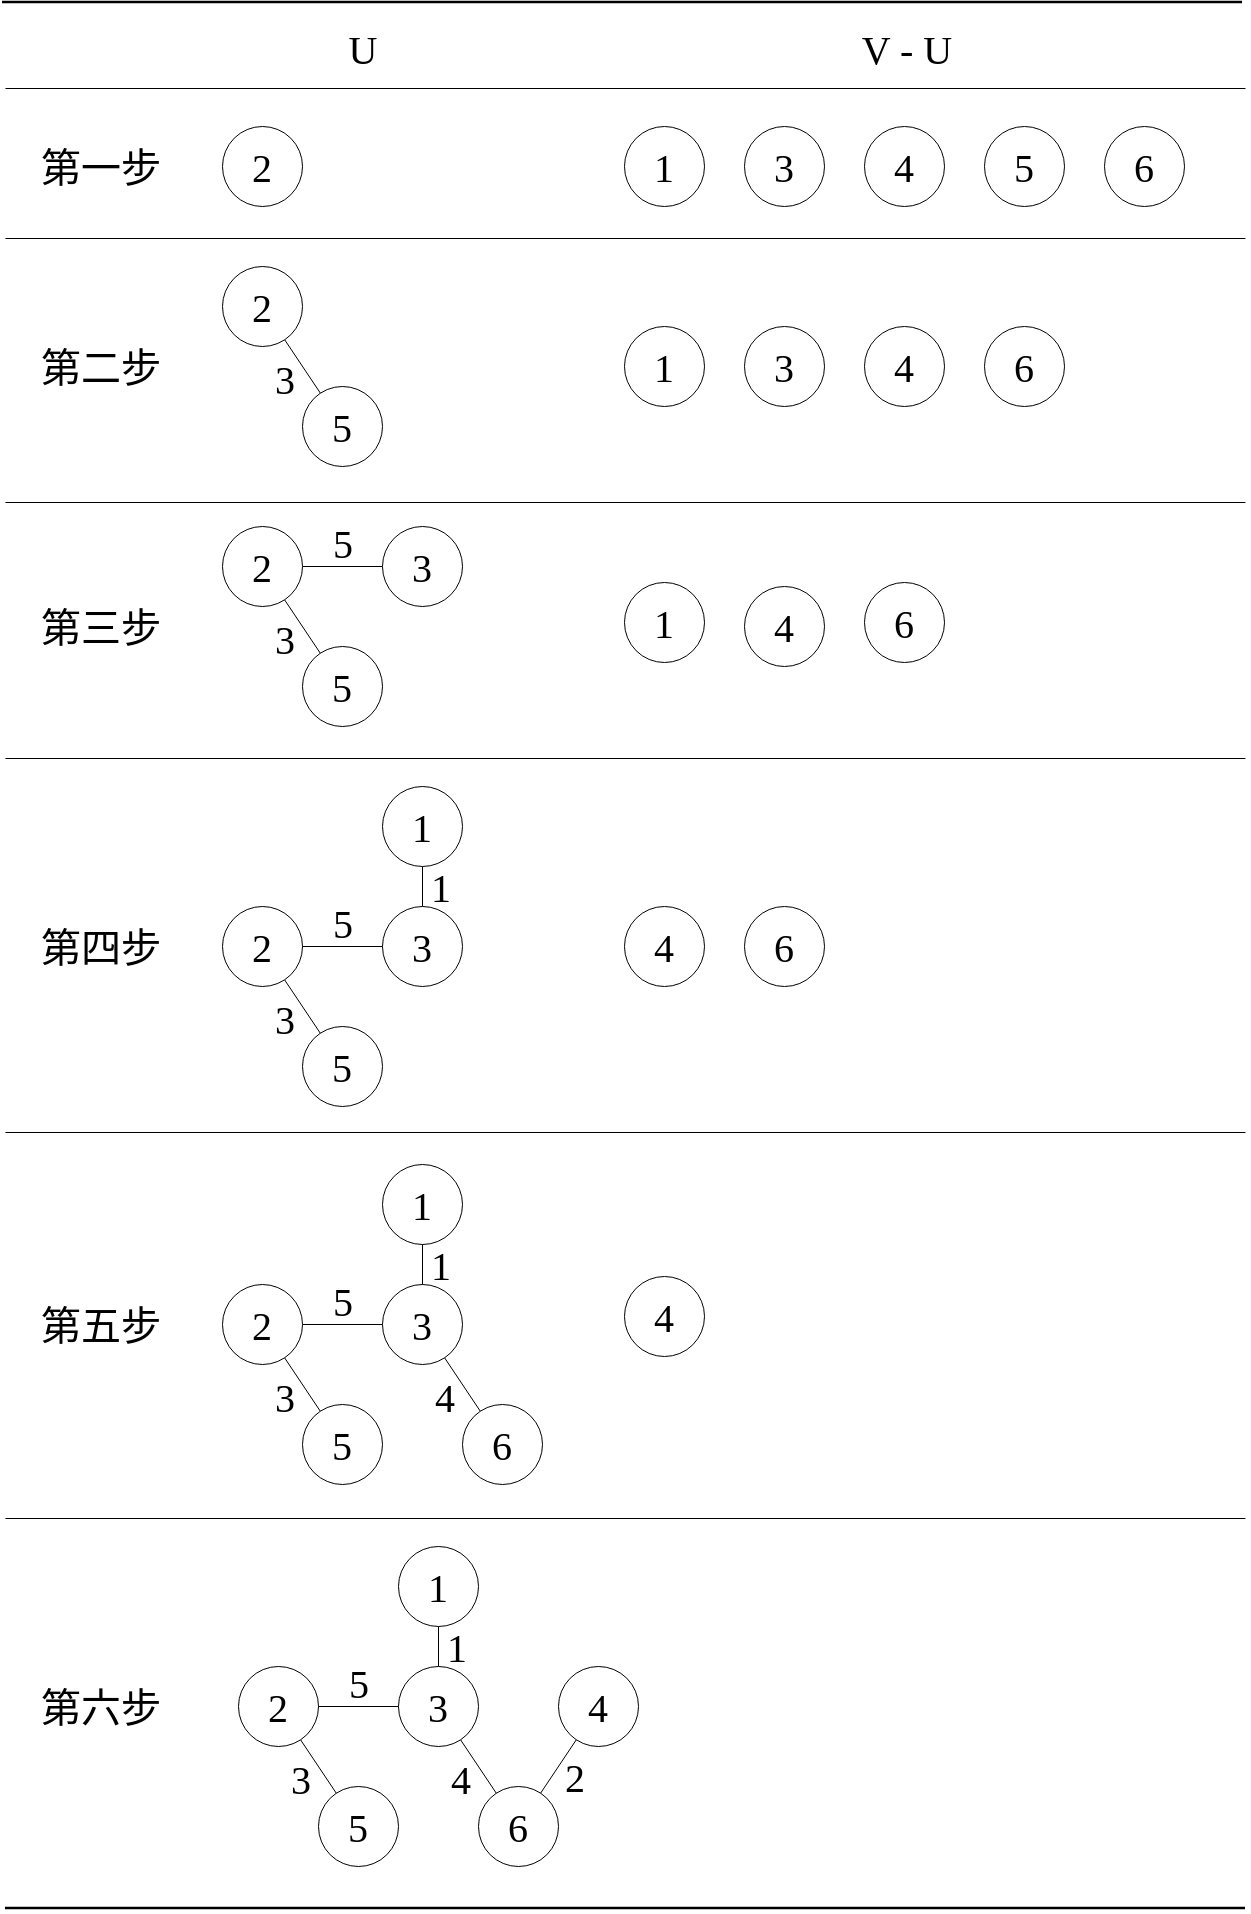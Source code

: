 <mxfile>
    <diagram id="oOX_CIEzBIkY4LbiXj3a" name="第 1 页">
        <mxGraphModel dx="793" dy="516" grid="1" gridSize="10" guides="1" tooltips="1" connect="1" arrows="1" fold="1" page="1" pageScale="1" pageWidth="827" pageHeight="1169" math="0" shadow="0">
            <root>
                <mxCell id="0"/>
                <mxCell id="1" parent="0"/>
                <mxCell id="p_bgguedhAZ9Q3g7NJfH-174" value="" style="group;strokeWidth=0.5;" parent="1" vertex="1" connectable="0">
                    <mxGeometry x="104" y="100" width="595" height="929" as="geometry"/>
                </mxCell>
                <mxCell id="p_bgguedhAZ9Q3g7NJfH-171" value="" style="group;strokeWidth=0.5;" parent="p_bgguedhAZ9Q3g7NJfH-174" vertex="1" connectable="0">
                    <mxGeometry y="59" width="595" height="870" as="geometry"/>
                </mxCell>
                <mxCell id="p_bgguedhAZ9Q3g7NJfH-17" value="&lt;font style=&quot;font-size: 20px;&quot; face=&quot;Times New Roman&quot;&gt;6&lt;/font&gt;" style="ellipse;whiteSpace=wrap;html=1;aspect=fixed;strokeWidth=0.5;" parent="p_bgguedhAZ9Q3g7NJfH-171" vertex="1">
                    <mxGeometry x="477" y="100" width="40" height="40" as="geometry"/>
                </mxCell>
                <mxCell id="p_bgguedhAZ9Q3g7NJfH-15" value="&lt;font style=&quot;font-size: 20px;&quot; face=&quot;Times New Roman&quot;&gt;4&lt;/font&gt;" style="ellipse;whiteSpace=wrap;html=1;aspect=fixed;strokeWidth=0.5;" parent="p_bgguedhAZ9Q3g7NJfH-171" vertex="1">
                    <mxGeometry x="417" y="100" width="40" height="40" as="geometry"/>
                </mxCell>
                <mxCell id="p_bgguedhAZ9Q3g7NJfH-4" value="&lt;font style=&quot;font-size: 20px;&quot; face=&quot;Times New Roman&quot;&gt;2&lt;/font&gt;" style="ellipse;whiteSpace=wrap;html=1;aspect=fixed;strokeWidth=0.5;" parent="p_bgguedhAZ9Q3g7NJfH-171" vertex="1">
                    <mxGeometry x="96" width="40" height="40" as="geometry"/>
                </mxCell>
                <mxCell id="p_bgguedhAZ9Q3g7NJfH-5" value="&lt;font style=&quot;font-size: 20px;&quot; face=&quot;Times New Roman&quot;&gt;3&lt;/font&gt;" style="ellipse;whiteSpace=wrap;html=1;aspect=fixed;strokeWidth=0.5;" parent="p_bgguedhAZ9Q3g7NJfH-171" vertex="1">
                    <mxGeometry x="357" width="40" height="40" as="geometry"/>
                </mxCell>
                <mxCell id="p_bgguedhAZ9Q3g7NJfH-6" value="&lt;font style=&quot;font-size: 20px;&quot; face=&quot;Times New Roman&quot;&gt;4&lt;/font&gt;" style="ellipse;whiteSpace=wrap;html=1;aspect=fixed;strokeWidth=0.5;" parent="p_bgguedhAZ9Q3g7NJfH-171" vertex="1">
                    <mxGeometry x="417" width="40" height="40" as="geometry"/>
                </mxCell>
                <mxCell id="p_bgguedhAZ9Q3g7NJfH-7" value="&lt;font style=&quot;font-size: 20px;&quot; face=&quot;Times New Roman&quot;&gt;5&lt;/font&gt;" style="ellipse;whiteSpace=wrap;html=1;aspect=fixed;strokeWidth=0.5;" parent="p_bgguedhAZ9Q3g7NJfH-171" vertex="1">
                    <mxGeometry x="477" width="40" height="40" as="geometry"/>
                </mxCell>
                <mxCell id="p_bgguedhAZ9Q3g7NJfH-8" value="&lt;font style=&quot;font-size: 20px;&quot; face=&quot;Times New Roman&quot;&gt;6&lt;/font&gt;" style="ellipse;whiteSpace=wrap;html=1;aspect=fixed;strokeWidth=0.5;" parent="p_bgguedhAZ9Q3g7NJfH-171" vertex="1">
                    <mxGeometry x="537" width="40" height="40" as="geometry"/>
                </mxCell>
                <mxCell id="p_bgguedhAZ9Q3g7NJfH-9" value="&lt;font&gt;&lt;span style=&quot;font-size: 20px;&quot;&gt;第一步&lt;/span&gt;&lt;/font&gt;" style="text;html=1;align=center;verticalAlign=middle;resizable=0;points=[];autosize=1;strokeColor=none;fillColor=none;strokeWidth=0.5;fontFamily=SimSun;" parent="p_bgguedhAZ9Q3g7NJfH-171" vertex="1">
                    <mxGeometry x="-5" width="80" height="40" as="geometry"/>
                </mxCell>
                <mxCell id="p_bgguedhAZ9Q3g7NJfH-3" value="&lt;font style=&quot;font-size: 20px;&quot; face=&quot;Times New Roman&quot;&gt;1&lt;/font&gt;" style="ellipse;whiteSpace=wrap;html=1;aspect=fixed;strokeWidth=0.5;" parent="p_bgguedhAZ9Q3g7NJfH-171" vertex="1">
                    <mxGeometry x="297" width="40" height="40" as="geometry"/>
                </mxCell>
                <mxCell id="p_bgguedhAZ9Q3g7NJfH-11" value="&lt;font style=&quot;font-size: 20px;&quot; face=&quot;Times New Roman&quot;&gt;1&lt;/font&gt;" style="ellipse;whiteSpace=wrap;html=1;aspect=fixed;strokeWidth=0.5;" parent="p_bgguedhAZ9Q3g7NJfH-171" vertex="1">
                    <mxGeometry x="297" y="100" width="40" height="40" as="geometry"/>
                </mxCell>
                <mxCell id="p_bgguedhAZ9Q3g7NJfH-12" value="&lt;font style=&quot;font-size: 20px;&quot; face=&quot;Times New Roman&quot;&gt;3&lt;/font&gt;" style="ellipse;whiteSpace=wrap;html=1;aspect=fixed;strokeWidth=0.5;" parent="p_bgguedhAZ9Q3g7NJfH-171" vertex="1">
                    <mxGeometry x="357" y="100" width="40" height="40" as="geometry"/>
                </mxCell>
                <mxCell id="p_bgguedhAZ9Q3g7NJfH-18" value="&lt;font style=&quot;font-size: 20px;&quot;&gt;第二步&lt;/font&gt;" style="text;html=1;align=center;verticalAlign=middle;resizable=0;points=[];autosize=1;strokeColor=none;fillColor=none;strokeWidth=0.5;fontFamily=SimSun;" parent="p_bgguedhAZ9Q3g7NJfH-171" vertex="1">
                    <mxGeometry x="-5" y="100" width="80" height="40" as="geometry"/>
                </mxCell>
                <mxCell id="p_bgguedhAZ9Q3g7NJfH-89" value="&lt;font style=&quot;font-size: 20px;&quot; face=&quot;Times New Roman&quot;&gt;2&lt;/font&gt;" style="ellipse;whiteSpace=wrap;html=1;aspect=fixed;strokeWidth=0.5;" parent="p_bgguedhAZ9Q3g7NJfH-171" vertex="1">
                    <mxGeometry x="96" y="70" width="40" height="40" as="geometry"/>
                </mxCell>
                <mxCell id="p_bgguedhAZ9Q3g7NJfH-90" value="&lt;font style=&quot;font-size: 20px;&quot; face=&quot;Times New Roman&quot;&gt;5&lt;/font&gt;" style="ellipse;whiteSpace=wrap;html=1;aspect=fixed;strokeWidth=0.5;" parent="p_bgguedhAZ9Q3g7NJfH-171" vertex="1">
                    <mxGeometry x="136" y="130" width="40" height="40" as="geometry"/>
                </mxCell>
                <mxCell id="p_bgguedhAZ9Q3g7NJfH-91" value="&lt;font style=&quot;font-size: 20px;&quot; face=&quot;Times New Roman&quot;&gt;3&lt;/font&gt;" style="text;html=1;align=center;verticalAlign=middle;resizable=0;points=[];autosize=1;strokeColor=none;fillColor=none;strokeWidth=0.5;" parent="p_bgguedhAZ9Q3g7NJfH-171" vertex="1">
                    <mxGeometry x="112" y="106" width="30" height="40" as="geometry"/>
                </mxCell>
                <mxCell id="p_bgguedhAZ9Q3g7NJfH-92" value="" style="endArrow=none;html=1;rounded=0;strokeWidth=0.5;" parent="p_bgguedhAZ9Q3g7NJfH-171" source="p_bgguedhAZ9Q3g7NJfH-90" target="p_bgguedhAZ9Q3g7NJfH-89" edge="1">
                    <mxGeometry width="50" height="50" relative="1" as="geometry">
                        <mxPoint x="16" y="30" as="sourcePoint"/>
                        <mxPoint x="66" y="-20" as="targetPoint"/>
                    </mxGeometry>
                </mxCell>
                <mxCell id="p_bgguedhAZ9Q3g7NJfH-28" value="&lt;font&gt;&lt;span style=&quot;font-size: 20px;&quot;&gt;第三步&lt;/span&gt;&lt;/font&gt;" style="text;html=1;align=center;verticalAlign=middle;resizable=0;points=[];autosize=1;strokeColor=none;fillColor=none;strokeWidth=0.5;fontFamily=SimSun;" parent="p_bgguedhAZ9Q3g7NJfH-171" vertex="1">
                    <mxGeometry x="-5" y="230" width="80" height="40" as="geometry"/>
                </mxCell>
                <mxCell id="p_bgguedhAZ9Q3g7NJfH-94" value="&lt;font style=&quot;font-size: 20px;&quot; face=&quot;Times New Roman&quot;&gt;1&lt;/font&gt;" style="ellipse;whiteSpace=wrap;html=1;aspect=fixed;strokeWidth=0.5;" parent="p_bgguedhAZ9Q3g7NJfH-171" vertex="1">
                    <mxGeometry x="297" y="228" width="40" height="40" as="geometry"/>
                </mxCell>
                <mxCell id="p_bgguedhAZ9Q3g7NJfH-95" value="&lt;font style=&quot;font-size: 20px;&quot; face=&quot;Times New Roman&quot;&gt;4&lt;/font&gt;" style="ellipse;whiteSpace=wrap;html=1;aspect=fixed;strokeWidth=0.5;" parent="p_bgguedhAZ9Q3g7NJfH-171" vertex="1">
                    <mxGeometry x="357" y="230" width="40" height="40" as="geometry"/>
                </mxCell>
                <mxCell id="p_bgguedhAZ9Q3g7NJfH-96" value="&lt;font style=&quot;font-size: 20px;&quot; face=&quot;Times New Roman&quot;&gt;6&lt;/font&gt;" style="ellipse;whiteSpace=wrap;html=1;aspect=fixed;strokeWidth=0.5;" parent="p_bgguedhAZ9Q3g7NJfH-171" vertex="1">
                    <mxGeometry x="417" y="228" width="40" height="40" as="geometry"/>
                </mxCell>
                <mxCell id="p_bgguedhAZ9Q3g7NJfH-105" value="&lt;font style=&quot;font-size: 20px;&quot; face=&quot;Times New Roman&quot;&gt;3&lt;/font&gt;" style="ellipse;whiteSpace=wrap;html=1;aspect=fixed;strokeWidth=0.5;" parent="p_bgguedhAZ9Q3g7NJfH-171" vertex="1">
                    <mxGeometry x="176" y="200" width="40" height="40" as="geometry"/>
                </mxCell>
                <mxCell id="p_bgguedhAZ9Q3g7NJfH-109" value="&lt;font style=&quot;font-size: 20px;&quot; face=&quot;Times New Roman&quot;&gt;2&lt;/font&gt;" style="ellipse;whiteSpace=wrap;html=1;aspect=fixed;strokeWidth=0.5;" parent="p_bgguedhAZ9Q3g7NJfH-171" vertex="1">
                    <mxGeometry x="96" y="200" width="40" height="40" as="geometry"/>
                </mxCell>
                <mxCell id="p_bgguedhAZ9Q3g7NJfH-110" value="&lt;font style=&quot;font-size: 20px;&quot; face=&quot;Times New Roman&quot;&gt;5&lt;/font&gt;" style="ellipse;whiteSpace=wrap;html=1;aspect=fixed;strokeWidth=0.5;" parent="p_bgguedhAZ9Q3g7NJfH-171" vertex="1">
                    <mxGeometry x="136" y="260" width="40" height="40" as="geometry"/>
                </mxCell>
                <mxCell id="p_bgguedhAZ9Q3g7NJfH-111" value="" style="endArrow=none;html=1;rounded=0;fontFamily=Helvetica;fontSize=12;fontColor=default;strokeWidth=0.5;" parent="p_bgguedhAZ9Q3g7NJfH-171" source="p_bgguedhAZ9Q3g7NJfH-109" target="p_bgguedhAZ9Q3g7NJfH-110" edge="1">
                    <mxGeometry width="50" height="50" relative="1" as="geometry">
                        <mxPoint x="206" y="200" as="sourcePoint"/>
                        <mxPoint x="256" y="150" as="targetPoint"/>
                    </mxGeometry>
                </mxCell>
                <mxCell id="p_bgguedhAZ9Q3g7NJfH-112" value="&lt;font style=&quot;font-size: 20px;&quot; face=&quot;Times New Roman&quot;&gt;3&lt;/font&gt;" style="text;html=1;align=center;verticalAlign=middle;resizable=0;points=[];autosize=1;strokeColor=none;fillColor=none;strokeWidth=0.5;" parent="p_bgguedhAZ9Q3g7NJfH-171" vertex="1">
                    <mxGeometry x="112" y="236" width="30" height="40" as="geometry"/>
                </mxCell>
                <mxCell id="p_bgguedhAZ9Q3g7NJfH-113" value="" style="endArrow=none;html=1;rounded=0;fontFamily=Helvetica;fontSize=12;fontColor=default;strokeWidth=0.5;" parent="p_bgguedhAZ9Q3g7NJfH-171" source="p_bgguedhAZ9Q3g7NJfH-109" target="p_bgguedhAZ9Q3g7NJfH-105" edge="1">
                    <mxGeometry width="50" height="50" relative="1" as="geometry">
                        <mxPoint x="86" y="200" as="sourcePoint"/>
                        <mxPoint x="136" y="150" as="targetPoint"/>
                    </mxGeometry>
                </mxCell>
                <mxCell id="p_bgguedhAZ9Q3g7NJfH-114" value="&lt;font style=&quot;font-size: 20px;&quot; face=&quot;Times New Roman&quot;&gt;5&lt;/font&gt;" style="text;html=1;align=center;verticalAlign=middle;resizable=0;points=[];autosize=1;strokeColor=none;fillColor=none;strokeWidth=0.5;" parent="p_bgguedhAZ9Q3g7NJfH-171" vertex="1">
                    <mxGeometry x="141" y="188" width="30" height="40" as="geometry"/>
                </mxCell>
                <mxCell id="p_bgguedhAZ9Q3g7NJfH-40" value="&lt;font style=&quot;font-size: 20px;&quot;&gt;第四步&lt;/font&gt;" style="text;html=1;align=center;verticalAlign=middle;resizable=0;points=[];autosize=1;strokeColor=none;fillColor=none;strokeWidth=0.5;fontFamily=SimSun;" parent="p_bgguedhAZ9Q3g7NJfH-171" vertex="1">
                    <mxGeometry x="-5" y="390" width="80" height="40" as="geometry"/>
                </mxCell>
                <mxCell id="p_bgguedhAZ9Q3g7NJfH-115" value="&lt;font style=&quot;font-size: 20px;&quot; face=&quot;Times New Roman&quot;&gt;4&lt;/font&gt;" style="ellipse;whiteSpace=wrap;html=1;aspect=fixed;strokeWidth=0.5;" parent="p_bgguedhAZ9Q3g7NJfH-171" vertex="1">
                    <mxGeometry x="297" y="390" width="40" height="40" as="geometry"/>
                </mxCell>
                <mxCell id="p_bgguedhAZ9Q3g7NJfH-116" value="&lt;font style=&quot;font-size: 20px;&quot; face=&quot;Times New Roman&quot;&gt;6&lt;/font&gt;" style="ellipse;whiteSpace=wrap;html=1;aspect=fixed;strokeWidth=0.5;" parent="p_bgguedhAZ9Q3g7NJfH-171" vertex="1">
                    <mxGeometry x="357" y="390" width="40" height="40" as="geometry"/>
                </mxCell>
                <mxCell id="p_bgguedhAZ9Q3g7NJfH-117" value="&lt;font style=&quot;font-size: 20px;&quot; face=&quot;Times New Roman&quot;&gt;1&lt;/font&gt;" style="ellipse;whiteSpace=wrap;html=1;aspect=fixed;strokeWidth=0.5;" parent="p_bgguedhAZ9Q3g7NJfH-171" vertex="1">
                    <mxGeometry x="176" y="330" width="40" height="40" as="geometry"/>
                </mxCell>
                <mxCell id="p_bgguedhAZ9Q3g7NJfH-118" value="&lt;font style=&quot;font-size: 20px;&quot; face=&quot;Times New Roman&quot;&gt;3&lt;/font&gt;" style="ellipse;whiteSpace=wrap;html=1;aspect=fixed;strokeWidth=0.5;" parent="p_bgguedhAZ9Q3g7NJfH-171" vertex="1">
                    <mxGeometry x="176" y="390" width="40" height="40" as="geometry"/>
                </mxCell>
                <mxCell id="p_bgguedhAZ9Q3g7NJfH-119" value="" style="endArrow=none;html=1;rounded=0;strokeWidth=0.5;" parent="p_bgguedhAZ9Q3g7NJfH-171" source="p_bgguedhAZ9Q3g7NJfH-118" target="p_bgguedhAZ9Q3g7NJfH-117" edge="1">
                    <mxGeometry width="50" height="50" relative="1" as="geometry">
                        <mxPoint x="376" y="440" as="sourcePoint"/>
                        <mxPoint x="426" y="390" as="targetPoint"/>
                    </mxGeometry>
                </mxCell>
                <mxCell id="p_bgguedhAZ9Q3g7NJfH-122" value="&lt;font style=&quot;font-size: 20px;&quot; face=&quot;Times New Roman&quot;&gt;1&lt;/font&gt;" style="text;html=1;align=center;verticalAlign=middle;resizable=0;points=[];autosize=1;strokeColor=none;fillColor=none;strokeWidth=0.5;" parent="p_bgguedhAZ9Q3g7NJfH-171" vertex="1">
                    <mxGeometry x="190" y="360" width="30" height="40" as="geometry"/>
                </mxCell>
                <mxCell id="p_bgguedhAZ9Q3g7NJfH-127" value="&lt;font style=&quot;font-size: 20px;&quot; face=&quot;Times New Roman&quot;&gt;2&lt;/font&gt;" style="ellipse;whiteSpace=wrap;html=1;aspect=fixed;strokeWidth=0.5;" parent="p_bgguedhAZ9Q3g7NJfH-171" vertex="1">
                    <mxGeometry x="96" y="390" width="40" height="40" as="geometry"/>
                </mxCell>
                <mxCell id="p_bgguedhAZ9Q3g7NJfH-128" value="&lt;font style=&quot;font-size: 20px;&quot; face=&quot;Times New Roman&quot;&gt;5&lt;/font&gt;" style="ellipse;whiteSpace=wrap;html=1;aspect=fixed;strokeWidth=0.5;" parent="p_bgguedhAZ9Q3g7NJfH-171" vertex="1">
                    <mxGeometry x="136" y="450" width="40" height="40" as="geometry"/>
                </mxCell>
                <mxCell id="p_bgguedhAZ9Q3g7NJfH-129" value="" style="endArrow=none;html=1;rounded=0;fontFamily=Helvetica;fontSize=12;fontColor=default;strokeWidth=0.5;" parent="p_bgguedhAZ9Q3g7NJfH-171" source="p_bgguedhAZ9Q3g7NJfH-127" target="p_bgguedhAZ9Q3g7NJfH-128" edge="1">
                    <mxGeometry width="50" height="50" relative="1" as="geometry">
                        <mxPoint x="206" y="390" as="sourcePoint"/>
                        <mxPoint x="256" y="340" as="targetPoint"/>
                    </mxGeometry>
                </mxCell>
                <mxCell id="p_bgguedhAZ9Q3g7NJfH-130" value="&lt;font style=&quot;font-size: 20px;&quot; face=&quot;Times New Roman&quot;&gt;3&lt;/font&gt;" style="text;html=1;align=center;verticalAlign=middle;resizable=0;points=[];autosize=1;strokeColor=none;fillColor=none;strokeWidth=0.5;" parent="p_bgguedhAZ9Q3g7NJfH-171" vertex="1">
                    <mxGeometry x="112" y="426" width="30" height="40" as="geometry"/>
                </mxCell>
                <mxCell id="p_bgguedhAZ9Q3g7NJfH-131" value="" style="endArrow=none;html=1;rounded=0;fontFamily=Helvetica;fontSize=12;fontColor=default;strokeWidth=0.5;" parent="p_bgguedhAZ9Q3g7NJfH-171" source="p_bgguedhAZ9Q3g7NJfH-127" target="p_bgguedhAZ9Q3g7NJfH-118" edge="1">
                    <mxGeometry width="50" height="50" relative="1" as="geometry">
                        <mxPoint x="86" y="390" as="sourcePoint"/>
                        <mxPoint x="136" y="340" as="targetPoint"/>
                    </mxGeometry>
                </mxCell>
                <mxCell id="p_bgguedhAZ9Q3g7NJfH-132" value="&lt;font style=&quot;font-size: 20px;&quot; face=&quot;Times New Roman&quot;&gt;5&lt;/font&gt;" style="text;html=1;align=center;verticalAlign=middle;resizable=0;points=[];autosize=1;strokeColor=none;fillColor=none;strokeWidth=0.5;" parent="p_bgguedhAZ9Q3g7NJfH-171" vertex="1">
                    <mxGeometry x="141" y="378" width="30" height="40" as="geometry"/>
                </mxCell>
                <mxCell id="p_bgguedhAZ9Q3g7NJfH-52" value="&lt;font style=&quot;font-size: 20px;&quot;&gt;第五步&lt;/font&gt;" style="text;html=1;align=center;verticalAlign=middle;resizable=0;points=[];autosize=1;strokeColor=none;fillColor=none;strokeWidth=0.5;fontFamily=SimSun;" parent="p_bgguedhAZ9Q3g7NJfH-171" vertex="1">
                    <mxGeometry x="-5" y="579" width="80" height="40" as="geometry"/>
                </mxCell>
                <mxCell id="p_bgguedhAZ9Q3g7NJfH-133" value="&lt;font style=&quot;font-size: 20px;&quot; face=&quot;Times New Roman&quot;&gt;4&lt;/font&gt;" style="ellipse;whiteSpace=wrap;html=1;aspect=fixed;strokeWidth=0.5;" parent="p_bgguedhAZ9Q3g7NJfH-171" vertex="1">
                    <mxGeometry x="297" y="575" width="40" height="40" as="geometry"/>
                </mxCell>
                <mxCell id="p_bgguedhAZ9Q3g7NJfH-152" value="&lt;font style=&quot;font-size: 20px;&quot; face=&quot;Times New Roman&quot;&gt;1&lt;/font&gt;" style="ellipse;whiteSpace=wrap;html=1;aspect=fixed;strokeWidth=0.5;" parent="p_bgguedhAZ9Q3g7NJfH-171" vertex="1">
                    <mxGeometry x="176" y="519" width="40" height="40" as="geometry"/>
                </mxCell>
                <mxCell id="p_bgguedhAZ9Q3g7NJfH-153" value="&lt;font style=&quot;font-size: 20px;&quot; face=&quot;Times New Roman&quot;&gt;3&lt;/font&gt;" style="ellipse;whiteSpace=wrap;html=1;aspect=fixed;strokeWidth=0.5;" parent="p_bgguedhAZ9Q3g7NJfH-171" vertex="1">
                    <mxGeometry x="176" y="579" width="40" height="40" as="geometry"/>
                </mxCell>
                <mxCell id="p_bgguedhAZ9Q3g7NJfH-154" value="" style="endArrow=none;html=1;rounded=0;strokeWidth=0.5;" parent="p_bgguedhAZ9Q3g7NJfH-171" source="p_bgguedhAZ9Q3g7NJfH-153" target="p_bgguedhAZ9Q3g7NJfH-152" edge="1">
                    <mxGeometry width="50" height="50" relative="1" as="geometry">
                        <mxPoint x="376" y="629" as="sourcePoint"/>
                        <mxPoint x="426" y="579" as="targetPoint"/>
                    </mxGeometry>
                </mxCell>
                <mxCell id="p_bgguedhAZ9Q3g7NJfH-156" value="&lt;font style=&quot;font-size: 20px;&quot; face=&quot;Times New Roman&quot;&gt;6&lt;/font&gt;" style="ellipse;whiteSpace=wrap;html=1;aspect=fixed;strokeWidth=0.5;" parent="p_bgguedhAZ9Q3g7NJfH-171" vertex="1">
                    <mxGeometry x="216" y="639" width="40" height="40" as="geometry"/>
                </mxCell>
                <mxCell id="p_bgguedhAZ9Q3g7NJfH-157" value="&lt;font style=&quot;font-size: 20px;&quot; face=&quot;Times New Roman&quot;&gt;1&lt;/font&gt;" style="text;html=1;align=center;verticalAlign=middle;resizable=0;points=[];autosize=1;strokeColor=none;fillColor=none;strokeWidth=0.5;" parent="p_bgguedhAZ9Q3g7NJfH-171" vertex="1">
                    <mxGeometry x="190" y="549" width="30" height="40" as="geometry"/>
                </mxCell>
                <mxCell id="p_bgguedhAZ9Q3g7NJfH-160" value="" style="endArrow=none;html=1;rounded=0;fontFamily=Helvetica;fontSize=12;fontColor=default;strokeWidth=0.5;" parent="p_bgguedhAZ9Q3g7NJfH-171" source="p_bgguedhAZ9Q3g7NJfH-153" target="p_bgguedhAZ9Q3g7NJfH-156" edge="1">
                    <mxGeometry width="50" height="50" relative="1" as="geometry">
                        <mxPoint x="366" y="589" as="sourcePoint"/>
                        <mxPoint x="416" y="539" as="targetPoint"/>
                    </mxGeometry>
                </mxCell>
                <mxCell id="p_bgguedhAZ9Q3g7NJfH-161" value="&lt;font style=&quot;font-size: 20px;&quot; face=&quot;Times New Roman&quot;&gt;4&lt;/font&gt;" style="text;html=1;align=center;verticalAlign=middle;resizable=0;points=[];autosize=1;strokeColor=none;fillColor=none;strokeWidth=0.5;" parent="p_bgguedhAZ9Q3g7NJfH-171" vertex="1">
                    <mxGeometry x="192" y="615" width="30" height="40" as="geometry"/>
                </mxCell>
                <mxCell id="p_bgguedhAZ9Q3g7NJfH-162" value="&lt;font style=&quot;font-size: 20px;&quot; face=&quot;Times New Roman&quot;&gt;2&lt;/font&gt;" style="ellipse;whiteSpace=wrap;html=1;aspect=fixed;strokeWidth=0.5;" parent="p_bgguedhAZ9Q3g7NJfH-171" vertex="1">
                    <mxGeometry x="96" y="579" width="40" height="40" as="geometry"/>
                </mxCell>
                <mxCell id="p_bgguedhAZ9Q3g7NJfH-163" value="&lt;font style=&quot;font-size: 20px;&quot; face=&quot;Times New Roman&quot;&gt;5&lt;/font&gt;" style="ellipse;whiteSpace=wrap;html=1;aspect=fixed;strokeWidth=0.5;" parent="p_bgguedhAZ9Q3g7NJfH-171" vertex="1">
                    <mxGeometry x="136" y="639" width="40" height="40" as="geometry"/>
                </mxCell>
                <mxCell id="p_bgguedhAZ9Q3g7NJfH-164" value="" style="endArrow=none;html=1;rounded=0;fontFamily=Helvetica;fontSize=12;fontColor=default;strokeWidth=0.5;" parent="p_bgguedhAZ9Q3g7NJfH-171" source="p_bgguedhAZ9Q3g7NJfH-162" target="p_bgguedhAZ9Q3g7NJfH-163" edge="1">
                    <mxGeometry width="50" height="50" relative="1" as="geometry">
                        <mxPoint x="206" y="579" as="sourcePoint"/>
                        <mxPoint x="256" y="529" as="targetPoint"/>
                    </mxGeometry>
                </mxCell>
                <mxCell id="p_bgguedhAZ9Q3g7NJfH-165" value="&lt;font style=&quot;font-size: 20px;&quot; face=&quot;Times New Roman&quot;&gt;3&lt;/font&gt;" style="text;html=1;align=center;verticalAlign=middle;resizable=0;points=[];autosize=1;strokeColor=none;fillColor=none;strokeWidth=0.5;" parent="p_bgguedhAZ9Q3g7NJfH-171" vertex="1">
                    <mxGeometry x="112" y="615" width="30" height="40" as="geometry"/>
                </mxCell>
                <mxCell id="p_bgguedhAZ9Q3g7NJfH-166" value="" style="endArrow=none;html=1;rounded=0;fontFamily=Helvetica;fontSize=12;fontColor=default;strokeWidth=0.5;" parent="p_bgguedhAZ9Q3g7NJfH-171" source="p_bgguedhAZ9Q3g7NJfH-162" target="p_bgguedhAZ9Q3g7NJfH-153" edge="1">
                    <mxGeometry width="50" height="50" relative="1" as="geometry">
                        <mxPoint x="86" y="579" as="sourcePoint"/>
                        <mxPoint x="136" y="529" as="targetPoint"/>
                    </mxGeometry>
                </mxCell>
                <mxCell id="p_bgguedhAZ9Q3g7NJfH-167" value="&lt;font style=&quot;font-size: 20px;&quot; face=&quot;Times New Roman&quot;&gt;5&lt;/font&gt;" style="text;html=1;align=center;verticalAlign=middle;resizable=0;points=[];autosize=1;strokeColor=none;fillColor=none;strokeWidth=0.5;" parent="p_bgguedhAZ9Q3g7NJfH-171" vertex="1">
                    <mxGeometry x="141" y="567" width="30" height="40" as="geometry"/>
                </mxCell>
                <mxCell id="p_bgguedhAZ9Q3g7NJfH-63" value="&lt;font style=&quot;font-size: 20px;&quot; face=&quot;Times New Roman&quot;&gt;1&lt;/font&gt;" style="ellipse;whiteSpace=wrap;html=1;aspect=fixed;strokeWidth=0.5;" parent="p_bgguedhAZ9Q3g7NJfH-171" vertex="1">
                    <mxGeometry x="184" y="710" width="40" height="40" as="geometry"/>
                </mxCell>
                <mxCell id="p_bgguedhAZ9Q3g7NJfH-64" value="&lt;font style=&quot;font-size: 20px;&quot; face=&quot;Times New Roman&quot;&gt;3&lt;/font&gt;" style="ellipse;whiteSpace=wrap;html=1;aspect=fixed;strokeWidth=0.5;" parent="p_bgguedhAZ9Q3g7NJfH-171" vertex="1">
                    <mxGeometry x="184" y="770" width="40" height="40" as="geometry"/>
                </mxCell>
                <mxCell id="p_bgguedhAZ9Q3g7NJfH-65" value="" style="endArrow=none;html=1;rounded=0;strokeWidth=0.5;" parent="p_bgguedhAZ9Q3g7NJfH-171" source="p_bgguedhAZ9Q3g7NJfH-64" target="p_bgguedhAZ9Q3g7NJfH-63" edge="1">
                    <mxGeometry width="50" height="50" relative="1" as="geometry">
                        <mxPoint x="384" y="820" as="sourcePoint"/>
                        <mxPoint x="434" y="770" as="targetPoint"/>
                    </mxGeometry>
                </mxCell>
                <mxCell id="p_bgguedhAZ9Q3g7NJfH-66" value="&lt;font style=&quot;font-size: 20px;&quot; face=&quot;Times New Roman&quot;&gt;4&lt;/font&gt;" style="ellipse;whiteSpace=wrap;html=1;aspect=fixed;strokeWidth=0.5;" parent="p_bgguedhAZ9Q3g7NJfH-171" vertex="1">
                    <mxGeometry x="264" y="770" width="40" height="40" as="geometry"/>
                </mxCell>
                <mxCell id="p_bgguedhAZ9Q3g7NJfH-67" value="&lt;font style=&quot;font-size: 20px;&quot; face=&quot;Times New Roman&quot;&gt;6&lt;/font&gt;" style="ellipse;whiteSpace=wrap;html=1;aspect=fixed;strokeWidth=0.5;" parent="p_bgguedhAZ9Q3g7NJfH-171" vertex="1">
                    <mxGeometry x="224" y="830" width="40" height="40" as="geometry"/>
                </mxCell>
                <mxCell id="p_bgguedhAZ9Q3g7NJfH-68" value="&lt;font style=&quot;font-size: 20px;&quot;&gt;第六步&lt;/font&gt;" style="text;html=1;align=center;verticalAlign=middle;resizable=0;points=[];autosize=1;strokeColor=none;fillColor=none;strokeWidth=0.5;fontFamily=SimSun;" parent="p_bgguedhAZ9Q3g7NJfH-171" vertex="1">
                    <mxGeometry x="-5" y="770" width="80" height="40" as="geometry"/>
                </mxCell>
                <mxCell id="p_bgguedhAZ9Q3g7NJfH-69" value="&lt;font style=&quot;font-size: 20px;&quot; face=&quot;Times New Roman&quot;&gt;1&lt;/font&gt;" style="text;html=1;align=center;verticalAlign=middle;resizable=0;points=[];autosize=1;strokeColor=none;fillColor=none;strokeWidth=0.5;" parent="p_bgguedhAZ9Q3g7NJfH-171" vertex="1">
                    <mxGeometry x="198" y="740" width="30" height="40" as="geometry"/>
                </mxCell>
                <mxCell id="p_bgguedhAZ9Q3g7NJfH-70" value="" style="endArrow=none;html=1;rounded=0;fontFamily=Helvetica;fontSize=12;fontColor=default;strokeWidth=0.5;" parent="p_bgguedhAZ9Q3g7NJfH-171" source="p_bgguedhAZ9Q3g7NJfH-67" target="p_bgguedhAZ9Q3g7NJfH-66" edge="1">
                    <mxGeometry width="50" height="50" relative="1" as="geometry">
                        <mxPoint x="254" y="820" as="sourcePoint"/>
                        <mxPoint x="304" y="770" as="targetPoint"/>
                    </mxGeometry>
                </mxCell>
                <mxCell id="p_bgguedhAZ9Q3g7NJfH-71" value="&lt;font style=&quot;font-size: 20px;&quot; face=&quot;Times New Roman&quot;&gt;2&lt;/font&gt;" style="text;html=1;align=center;verticalAlign=middle;resizable=0;points=[];autosize=1;strokeColor=none;fillColor=none;strokeWidth=0.5;" parent="p_bgguedhAZ9Q3g7NJfH-171" vertex="1">
                    <mxGeometry x="257" y="805" width="30" height="40" as="geometry"/>
                </mxCell>
                <mxCell id="p_bgguedhAZ9Q3g7NJfH-72" value="" style="endArrow=none;html=1;rounded=0;fontFamily=Helvetica;fontSize=12;fontColor=default;strokeWidth=0.5;" parent="p_bgguedhAZ9Q3g7NJfH-171" source="p_bgguedhAZ9Q3g7NJfH-64" target="p_bgguedhAZ9Q3g7NJfH-67" edge="1">
                    <mxGeometry width="50" height="50" relative="1" as="geometry">
                        <mxPoint x="374" y="780" as="sourcePoint"/>
                        <mxPoint x="424" y="730" as="targetPoint"/>
                    </mxGeometry>
                </mxCell>
                <mxCell id="p_bgguedhAZ9Q3g7NJfH-73" value="&lt;font style=&quot;font-size: 20px;&quot; face=&quot;Times New Roman&quot;&gt;4&lt;/font&gt;" style="text;html=1;align=center;verticalAlign=middle;resizable=0;points=[];autosize=1;strokeColor=none;fillColor=none;strokeWidth=0.5;" parent="p_bgguedhAZ9Q3g7NJfH-171" vertex="1">
                    <mxGeometry x="200" y="806" width="30" height="40" as="geometry"/>
                </mxCell>
                <mxCell id="p_bgguedhAZ9Q3g7NJfH-74" value="&lt;font style=&quot;font-size: 20px;&quot; face=&quot;Times New Roman&quot;&gt;2&lt;/font&gt;" style="ellipse;whiteSpace=wrap;html=1;aspect=fixed;strokeWidth=0.5;" parent="p_bgguedhAZ9Q3g7NJfH-171" vertex="1">
                    <mxGeometry x="104" y="770" width="40" height="40" as="geometry"/>
                </mxCell>
                <mxCell id="p_bgguedhAZ9Q3g7NJfH-75" value="&lt;font style=&quot;font-size: 20px;&quot; face=&quot;Times New Roman&quot;&gt;5&lt;/font&gt;" style="ellipse;whiteSpace=wrap;html=1;aspect=fixed;strokeWidth=0.5;" parent="p_bgguedhAZ9Q3g7NJfH-171" vertex="1">
                    <mxGeometry x="144" y="830" width="40" height="40" as="geometry"/>
                </mxCell>
                <mxCell id="p_bgguedhAZ9Q3g7NJfH-76" value="" style="endArrow=none;html=1;rounded=0;fontFamily=Helvetica;fontSize=12;fontColor=default;strokeWidth=0.5;" parent="p_bgguedhAZ9Q3g7NJfH-171" source="p_bgguedhAZ9Q3g7NJfH-74" target="p_bgguedhAZ9Q3g7NJfH-75" edge="1">
                    <mxGeometry width="50" height="50" relative="1" as="geometry">
                        <mxPoint x="214" y="770" as="sourcePoint"/>
                        <mxPoint x="264" y="720" as="targetPoint"/>
                    </mxGeometry>
                </mxCell>
                <mxCell id="p_bgguedhAZ9Q3g7NJfH-77" value="&lt;font style=&quot;font-size: 20px;&quot; face=&quot;Times New Roman&quot;&gt;3&lt;/font&gt;" style="text;html=1;align=center;verticalAlign=middle;resizable=0;points=[];autosize=1;strokeColor=none;fillColor=none;strokeWidth=0.5;" parent="p_bgguedhAZ9Q3g7NJfH-171" vertex="1">
                    <mxGeometry x="120" y="806" width="30" height="40" as="geometry"/>
                </mxCell>
                <mxCell id="p_bgguedhAZ9Q3g7NJfH-78" value="" style="endArrow=none;html=1;rounded=0;fontFamily=Helvetica;fontSize=12;fontColor=default;strokeWidth=0.5;" parent="p_bgguedhAZ9Q3g7NJfH-171" source="p_bgguedhAZ9Q3g7NJfH-74" target="p_bgguedhAZ9Q3g7NJfH-64" edge="1">
                    <mxGeometry width="50" height="50" relative="1" as="geometry">
                        <mxPoint x="94" y="770" as="sourcePoint"/>
                        <mxPoint x="144" y="720" as="targetPoint"/>
                    </mxGeometry>
                </mxCell>
                <mxCell id="p_bgguedhAZ9Q3g7NJfH-79" value="&lt;font style=&quot;font-size: 20px;&quot; face=&quot;Times New Roman&quot;&gt;5&lt;/font&gt;" style="text;html=1;align=center;verticalAlign=middle;resizable=0;points=[];autosize=1;strokeColor=none;fillColor=none;strokeWidth=0.5;" parent="p_bgguedhAZ9Q3g7NJfH-171" vertex="1">
                    <mxGeometry x="149" y="758" width="30" height="40" as="geometry"/>
                </mxCell>
                <mxCell id="q99XgYuvmDh8WPR8vniu-4" value="" style="endArrow=none;html=1;rounded=0;strokeWidth=0.5;" parent="p_bgguedhAZ9Q3g7NJfH-171" edge="1">
                    <mxGeometry width="50" height="50" relative="1" as="geometry">
                        <mxPoint x="-12.5" y="56" as="sourcePoint"/>
                        <mxPoint x="607.5" y="56" as="targetPoint"/>
                    </mxGeometry>
                </mxCell>
                <mxCell id="q99XgYuvmDh8WPR8vniu-5" value="" style="endArrow=none;html=1;rounded=0;strokeWidth=0.5;" parent="p_bgguedhAZ9Q3g7NJfH-171" edge="1">
                    <mxGeometry width="50" height="50" relative="1" as="geometry">
                        <mxPoint x="-12.5" y="188" as="sourcePoint"/>
                        <mxPoint x="607.5" y="188" as="targetPoint"/>
                    </mxGeometry>
                </mxCell>
                <mxCell id="q99XgYuvmDh8WPR8vniu-6" value="" style="endArrow=none;html=1;rounded=0;strokeWidth=0.5;" parent="p_bgguedhAZ9Q3g7NJfH-171" edge="1">
                    <mxGeometry width="50" height="50" relative="1" as="geometry">
                        <mxPoint x="-12.5" y="316" as="sourcePoint"/>
                        <mxPoint x="607.5" y="316" as="targetPoint"/>
                    </mxGeometry>
                </mxCell>
                <mxCell id="q99XgYuvmDh8WPR8vniu-7" value="" style="endArrow=none;html=1;rounded=0;strokeWidth=0.5;" parent="p_bgguedhAZ9Q3g7NJfH-171" edge="1">
                    <mxGeometry width="50" height="50" relative="1" as="geometry">
                        <mxPoint x="-12.5" y="503" as="sourcePoint"/>
                        <mxPoint x="607.5" y="503" as="targetPoint"/>
                    </mxGeometry>
                </mxCell>
                <mxCell id="q99XgYuvmDh8WPR8vniu-8" value="" style="endArrow=none;html=1;rounded=0;strokeWidth=0.5;" parent="p_bgguedhAZ9Q3g7NJfH-171" edge="1">
                    <mxGeometry width="50" height="50" relative="1" as="geometry">
                        <mxPoint x="-12.5" y="696" as="sourcePoint"/>
                        <mxPoint x="607.5" y="696" as="targetPoint"/>
                    </mxGeometry>
                </mxCell>
                <mxCell id="p_bgguedhAZ9Q3g7NJfH-172" value="&lt;font style=&quot;font-size: 20px;&quot; face=&quot;Times New Roman&quot;&gt;U&lt;/font&gt;" style="text;html=1;align=center;verticalAlign=middle;resizable=0;points=[];autosize=1;strokeColor=none;fillColor=none;strokeWidth=0.5;" parent="p_bgguedhAZ9Q3g7NJfH-174" vertex="1">
                    <mxGeometry x="146" width="40" height="40" as="geometry"/>
                </mxCell>
                <mxCell id="p_bgguedhAZ9Q3g7NJfH-173" value="&lt;font style=&quot;font-size: 20px;&quot; face=&quot;Times New Roman&quot;&gt;V - U&lt;/font&gt;" style="text;html=1;align=center;verticalAlign=middle;resizable=0;points=[];autosize=1;strokeColor=none;fillColor=none;strokeWidth=0.5;" parent="p_bgguedhAZ9Q3g7NJfH-174" vertex="1">
                    <mxGeometry x="403" width="70" height="40" as="geometry"/>
                </mxCell>
                <mxCell id="q99XgYuvmDh8WPR8vniu-3" value="" style="endArrow=none;html=1;rounded=0;strokeWidth=0.5;" parent="p_bgguedhAZ9Q3g7NJfH-174" edge="1">
                    <mxGeometry width="50" height="50" relative="1" as="geometry">
                        <mxPoint x="-12.5" y="40" as="sourcePoint"/>
                        <mxPoint x="607.5" y="40" as="targetPoint"/>
                    </mxGeometry>
                </mxCell>
                <mxCell id="q99XgYuvmDh8WPR8vniu-1" value="" style="endArrow=none;html=1;rounded=0;strokeWidth=1.2;" parent="1" edge="1">
                    <mxGeometry width="50" height="50" relative="1" as="geometry">
                        <mxPoint x="90" y="97" as="sourcePoint"/>
                        <mxPoint x="710" y="97" as="targetPoint"/>
                    </mxGeometry>
                </mxCell>
                <mxCell id="q99XgYuvmDh8WPR8vniu-2" value="" style="endArrow=none;html=1;rounded=0;strokeWidth=1.2;" parent="1" edge="1">
                    <mxGeometry width="50" height="50" relative="1" as="geometry">
                        <mxPoint x="91.5" y="1050" as="sourcePoint"/>
                        <mxPoint x="711.5" y="1050" as="targetPoint"/>
                    </mxGeometry>
                </mxCell>
            </root>
        </mxGraphModel>
    </diagram>
</mxfile>